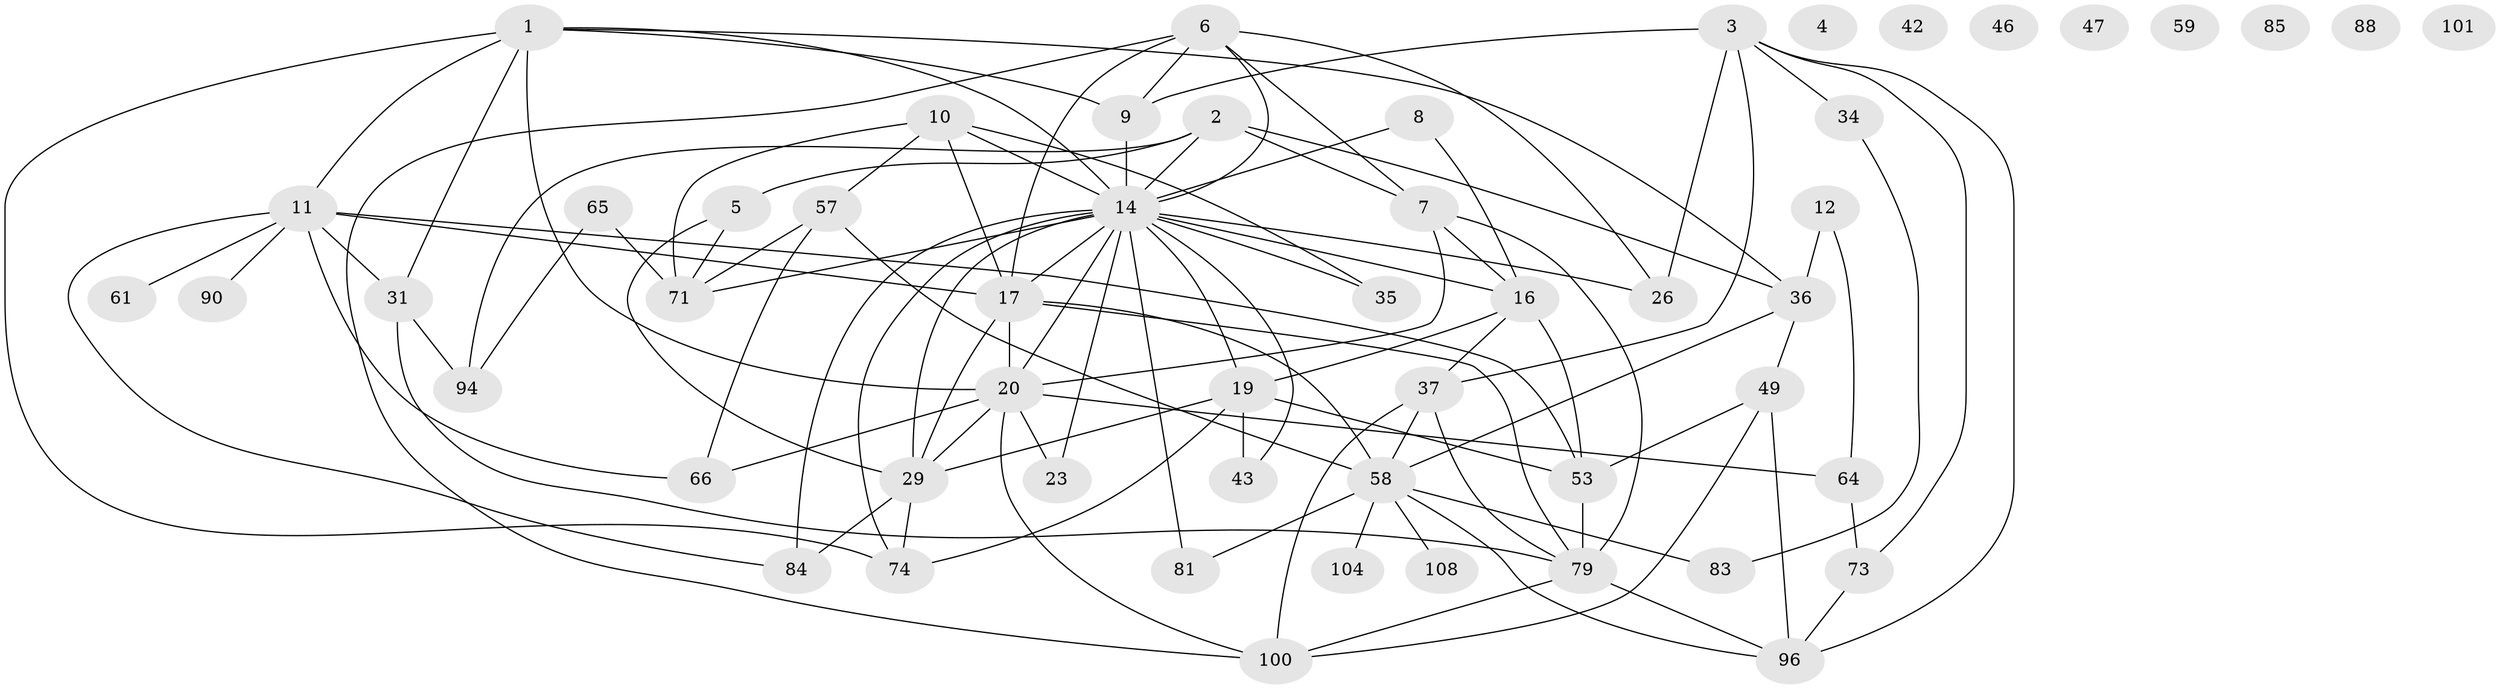 // original degree distribution, {3: 0.26851851851851855, 2: 0.2037037037037037, 4: 0.14814814814814814, 0: 0.06481481481481481, 5: 0.1111111111111111, 1: 0.12962962962962962, 6: 0.05555555555555555, 7: 0.009259259259259259, 10: 0.009259259259259259}
// Generated by graph-tools (version 1.1) at 2025/13/03/09/25 04:13:06]
// undirected, 54 vertices, 103 edges
graph export_dot {
graph [start="1"]
  node [color=gray90,style=filled];
  1 [super="+38+15"];
  2 [super="+18+92"];
  3 [super="+28+97+13"];
  4;
  5 [super="+40"];
  6 [super="+103"];
  7 [super="+21"];
  8;
  9 [super="+25"];
  10;
  11 [super="+56"];
  12 [super="+106"];
  14 [super="+91+39"];
  16 [super="+41"];
  17 [super="+63+33+32"];
  19 [super="+44"];
  20 [super="+72+60+22"];
  23;
  26;
  29 [super="+30"];
  31;
  34;
  35;
  36 [super="+86"];
  37 [super="+55"];
  42 [super="+87"];
  43 [super="+50+48"];
  46;
  47;
  49 [super="+70+52"];
  53 [super="+67"];
  57 [super="+69"];
  58 [super="+76"];
  59;
  61;
  64 [super="+68"];
  65;
  66 [super="+82"];
  71;
  73;
  74;
  79 [super="+93"];
  81 [super="+99"];
  83;
  84 [super="+89"];
  85;
  88;
  90;
  94;
  96;
  100;
  101;
  104;
  108;
  1 -- 36;
  1 -- 74;
  1 -- 20;
  1 -- 11;
  1 -- 31;
  1 -- 9;
  1 -- 14;
  2 -- 7;
  2 -- 5;
  2 -- 14;
  2 -- 36;
  2 -- 94;
  3 -- 34;
  3 -- 73;
  3 -- 9;
  3 -- 96;
  3 -- 26;
  3 -- 37 [weight=2];
  5 -- 71;
  5 -- 29;
  6 -- 9;
  6 -- 100;
  6 -- 7;
  6 -- 26;
  6 -- 14;
  6 -- 17;
  7 -- 16;
  7 -- 20;
  7 -- 79;
  8 -- 16;
  8 -- 14;
  9 -- 14;
  10 -- 35;
  10 -- 71;
  10 -- 14;
  10 -- 17;
  10 -- 57;
  11 -- 31;
  11 -- 61;
  11 -- 66;
  11 -- 53;
  11 -- 90;
  11 -- 17;
  11 -- 84;
  12 -- 36;
  12 -- 64;
  14 -- 19;
  14 -- 26;
  14 -- 81;
  14 -- 29;
  14 -- 35;
  14 -- 71;
  14 -- 74;
  14 -- 16;
  14 -- 84;
  14 -- 23;
  14 -- 20;
  14 -- 43;
  14 -- 17;
  16 -- 19;
  16 -- 37;
  16 -- 53;
  17 -- 29;
  17 -- 58 [weight=3];
  17 -- 20;
  17 -- 79;
  19 -- 43;
  19 -- 74;
  19 -- 53;
  19 -- 29;
  20 -- 29;
  20 -- 23;
  20 -- 100;
  20 -- 64;
  20 -- 66;
  29 -- 84;
  29 -- 74;
  31 -- 94;
  31 -- 79;
  34 -- 83;
  36 -- 49;
  36 -- 58;
  37 -- 100;
  37 -- 58;
  37 -- 79;
  49 -- 100;
  49 -- 53;
  49 -- 96;
  53 -- 79;
  57 -- 66;
  57 -- 58;
  57 -- 71;
  58 -- 96;
  58 -- 104;
  58 -- 108;
  58 -- 81;
  58 -- 83;
  64 -- 73;
  65 -- 71;
  65 -- 94;
  73 -- 96;
  79 -- 96;
  79 -- 100;
}
